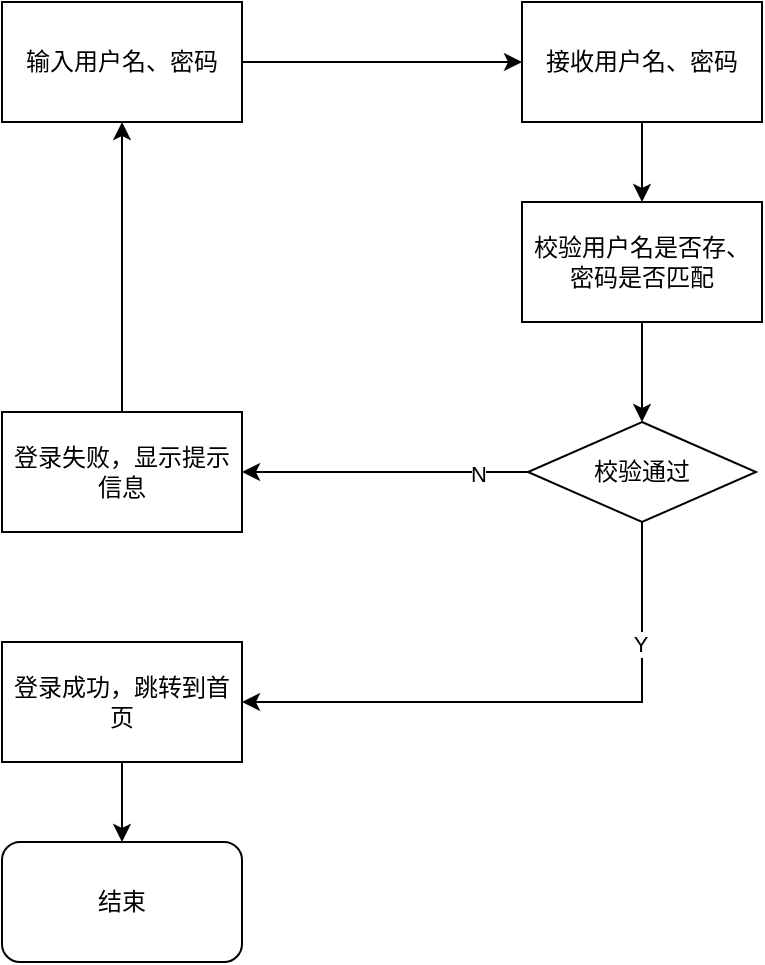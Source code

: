 <mxfile version="20.5.1" type="github">
  <diagram id="vqr9QIB0Gyu4a4YX3N2w" name="第 1 页">
    <mxGraphModel dx="1422" dy="748" grid="1" gridSize="10" guides="1" tooltips="1" connect="1" arrows="1" fold="1" page="1" pageScale="1" pageWidth="827" pageHeight="1169" math="0" shadow="0">
      <root>
        <mxCell id="0" />
        <mxCell id="1" parent="0" />
        <mxCell id="m4WnNkAXBSwYcj69suoh-6" style="edgeStyle=orthogonalEdgeStyle;rounded=0;orthogonalLoop=1;jettySize=auto;html=1;exitX=1;exitY=0.5;exitDx=0;exitDy=0;" edge="1" parent="1" source="m4WnNkAXBSwYcj69suoh-1" target="m4WnNkAXBSwYcj69suoh-2">
          <mxGeometry relative="1" as="geometry" />
        </mxCell>
        <mxCell id="m4WnNkAXBSwYcj69suoh-1" value="输入用户名、密码" style="rounded=0;whiteSpace=wrap;html=1;" vertex="1" parent="1">
          <mxGeometry x="90" y="90" width="120" height="60" as="geometry" />
        </mxCell>
        <mxCell id="m4WnNkAXBSwYcj69suoh-9" style="edgeStyle=orthogonalEdgeStyle;rounded=0;orthogonalLoop=1;jettySize=auto;html=1;exitX=0.5;exitY=1;exitDx=0;exitDy=0;entryX=0.5;entryY=0;entryDx=0;entryDy=0;" edge="1" parent="1" source="m4WnNkAXBSwYcj69suoh-2" target="m4WnNkAXBSwYcj69suoh-8">
          <mxGeometry relative="1" as="geometry" />
        </mxCell>
        <mxCell id="m4WnNkAXBSwYcj69suoh-2" value="接收用户名、密码" style="rounded=0;whiteSpace=wrap;html=1;" vertex="1" parent="1">
          <mxGeometry x="350" y="90" width="120" height="60" as="geometry" />
        </mxCell>
        <mxCell id="m4WnNkAXBSwYcj69suoh-12" style="edgeStyle=orthogonalEdgeStyle;rounded=0;orthogonalLoop=1;jettySize=auto;html=1;exitX=0;exitY=0.5;exitDx=0;exitDy=0;entryX=1;entryY=0.5;entryDx=0;entryDy=0;" edge="1" parent="1" source="m4WnNkAXBSwYcj69suoh-4" target="m4WnNkAXBSwYcj69suoh-11">
          <mxGeometry relative="1" as="geometry" />
        </mxCell>
        <mxCell id="m4WnNkAXBSwYcj69suoh-24" value="N" style="edgeLabel;html=1;align=center;verticalAlign=middle;resizable=0;points=[];" vertex="1" connectable="0" parent="m4WnNkAXBSwYcj69suoh-12">
          <mxGeometry x="-0.65" y="1" relative="1" as="geometry">
            <mxPoint as="offset" />
          </mxGeometry>
        </mxCell>
        <mxCell id="m4WnNkAXBSwYcj69suoh-14" style="edgeStyle=orthogonalEdgeStyle;rounded=0;orthogonalLoop=1;jettySize=auto;html=1;exitX=0.5;exitY=1;exitDx=0;exitDy=0;entryX=1;entryY=0.5;entryDx=0;entryDy=0;" edge="1" parent="1" source="m4WnNkAXBSwYcj69suoh-4" target="m4WnNkAXBSwYcj69suoh-13">
          <mxGeometry relative="1" as="geometry" />
        </mxCell>
        <mxCell id="m4WnNkAXBSwYcj69suoh-27" value="Y" style="edgeLabel;html=1;align=center;verticalAlign=middle;resizable=0;points=[];" vertex="1" connectable="0" parent="m4WnNkAXBSwYcj69suoh-14">
          <mxGeometry x="-0.579" y="-1" relative="1" as="geometry">
            <mxPoint as="offset" />
          </mxGeometry>
        </mxCell>
        <mxCell id="m4WnNkAXBSwYcj69suoh-4" value="校验通过" style="rhombus;whiteSpace=wrap;html=1;" vertex="1" parent="1">
          <mxGeometry x="353" y="300" width="114" height="50" as="geometry" />
        </mxCell>
        <mxCell id="m4WnNkAXBSwYcj69suoh-10" style="edgeStyle=orthogonalEdgeStyle;rounded=0;orthogonalLoop=1;jettySize=auto;html=1;exitX=0.5;exitY=1;exitDx=0;exitDy=0;entryX=0.5;entryY=0;entryDx=0;entryDy=0;" edge="1" parent="1" source="m4WnNkAXBSwYcj69suoh-8" target="m4WnNkAXBSwYcj69suoh-4">
          <mxGeometry relative="1" as="geometry" />
        </mxCell>
        <mxCell id="m4WnNkAXBSwYcj69suoh-8" value="校验用户名是否存、密码是否匹配" style="rounded=0;whiteSpace=wrap;html=1;" vertex="1" parent="1">
          <mxGeometry x="350" y="190" width="120" height="60" as="geometry" />
        </mxCell>
        <mxCell id="m4WnNkAXBSwYcj69suoh-22" style="edgeStyle=orthogonalEdgeStyle;rounded=0;orthogonalLoop=1;jettySize=auto;html=1;exitX=0.5;exitY=0;exitDx=0;exitDy=0;entryX=0.5;entryY=1;entryDx=0;entryDy=0;" edge="1" parent="1" source="m4WnNkAXBSwYcj69suoh-11" target="m4WnNkAXBSwYcj69suoh-1">
          <mxGeometry relative="1" as="geometry" />
        </mxCell>
        <mxCell id="m4WnNkAXBSwYcj69suoh-11" value="登录失败，显示提示信息" style="rounded=0;whiteSpace=wrap;html=1;" vertex="1" parent="1">
          <mxGeometry x="90" y="295" width="120" height="60" as="geometry" />
        </mxCell>
        <mxCell id="m4WnNkAXBSwYcj69suoh-23" style="edgeStyle=orthogonalEdgeStyle;rounded=0;orthogonalLoop=1;jettySize=auto;html=1;exitX=0.5;exitY=1;exitDx=0;exitDy=0;" edge="1" parent="1" source="m4WnNkAXBSwYcj69suoh-13" target="m4WnNkAXBSwYcj69suoh-18">
          <mxGeometry relative="1" as="geometry" />
        </mxCell>
        <mxCell id="m4WnNkAXBSwYcj69suoh-13" value="登录成功，跳转到首页" style="rounded=0;whiteSpace=wrap;html=1;" vertex="1" parent="1">
          <mxGeometry x="90" y="410" width="120" height="60" as="geometry" />
        </mxCell>
        <mxCell id="m4WnNkAXBSwYcj69suoh-18" value="结束" style="rounded=1;whiteSpace=wrap;html=1;" vertex="1" parent="1">
          <mxGeometry x="90" y="510" width="120" height="60" as="geometry" />
        </mxCell>
      </root>
    </mxGraphModel>
  </diagram>
</mxfile>
